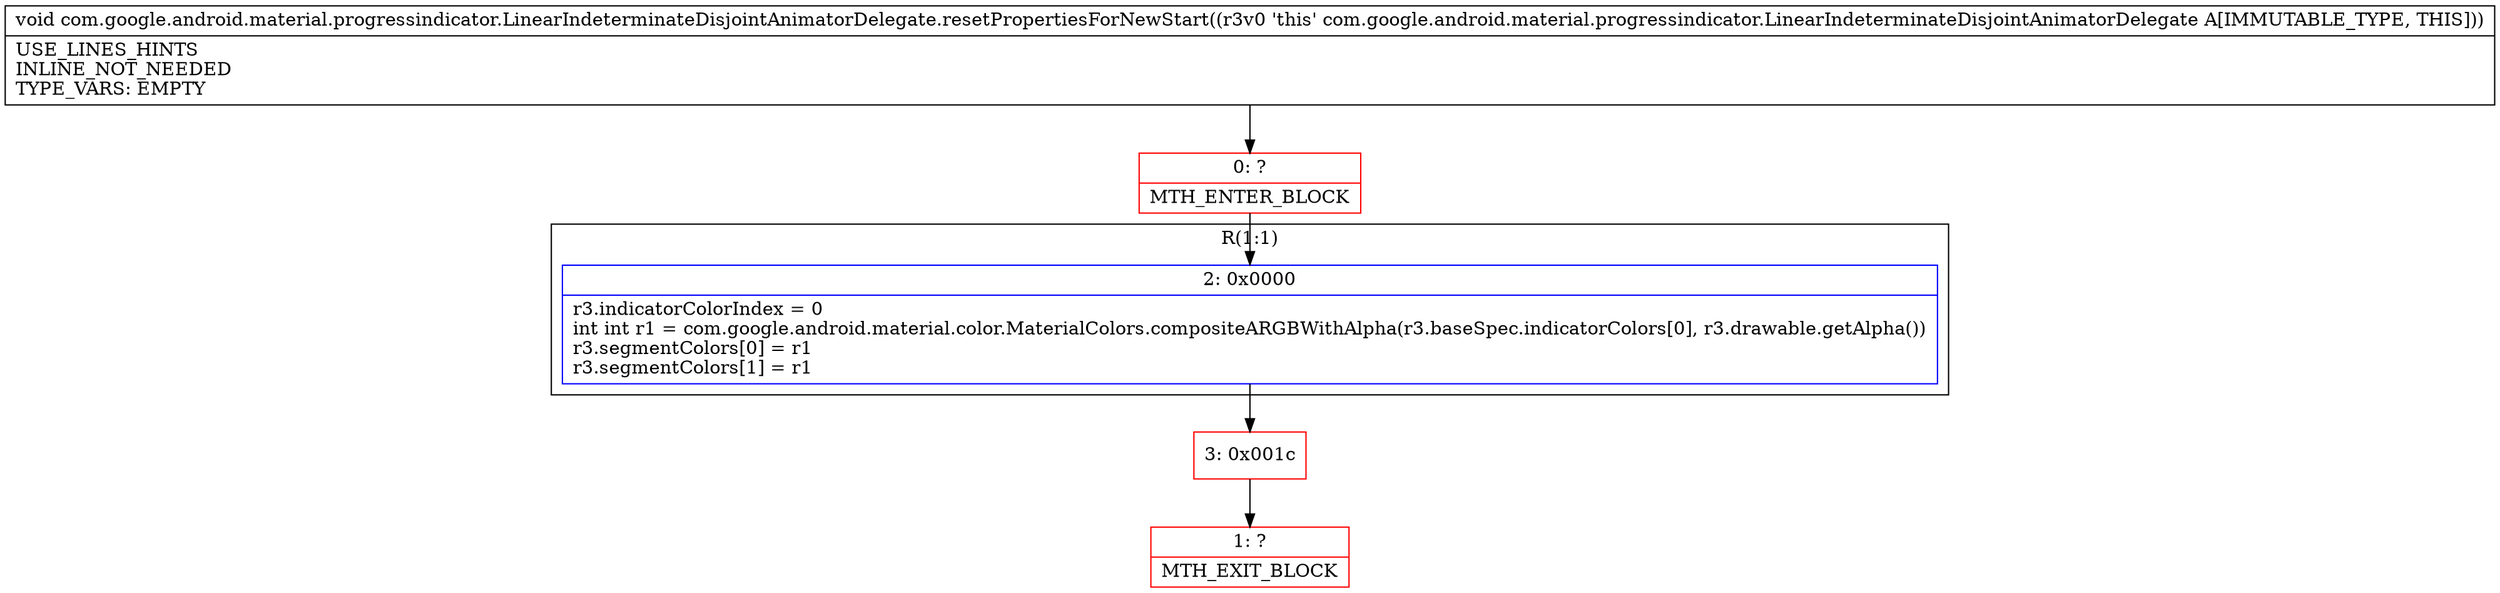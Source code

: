 digraph "CFG forcom.google.android.material.progressindicator.LinearIndeterminateDisjointAnimatorDelegate.resetPropertiesForNewStart()V" {
subgraph cluster_Region_738532720 {
label = "R(1:1)";
node [shape=record,color=blue];
Node_2 [shape=record,label="{2\:\ 0x0000|r3.indicatorColorIndex = 0\lint int r1 = com.google.android.material.color.MaterialColors.compositeARGBWithAlpha(r3.baseSpec.indicatorColors[0], r3.drawable.getAlpha())\lr3.segmentColors[0] = r1\lr3.segmentColors[1] = r1\l}"];
}
Node_0 [shape=record,color=red,label="{0\:\ ?|MTH_ENTER_BLOCK\l}"];
Node_3 [shape=record,color=red,label="{3\:\ 0x001c}"];
Node_1 [shape=record,color=red,label="{1\:\ ?|MTH_EXIT_BLOCK\l}"];
MethodNode[shape=record,label="{void com.google.android.material.progressindicator.LinearIndeterminateDisjointAnimatorDelegate.resetPropertiesForNewStart((r3v0 'this' com.google.android.material.progressindicator.LinearIndeterminateDisjointAnimatorDelegate A[IMMUTABLE_TYPE, THIS]))  | USE_LINES_HINTS\lINLINE_NOT_NEEDED\lTYPE_VARS: EMPTY\l}"];
MethodNode -> Node_0;Node_2 -> Node_3;
Node_0 -> Node_2;
Node_3 -> Node_1;
}

